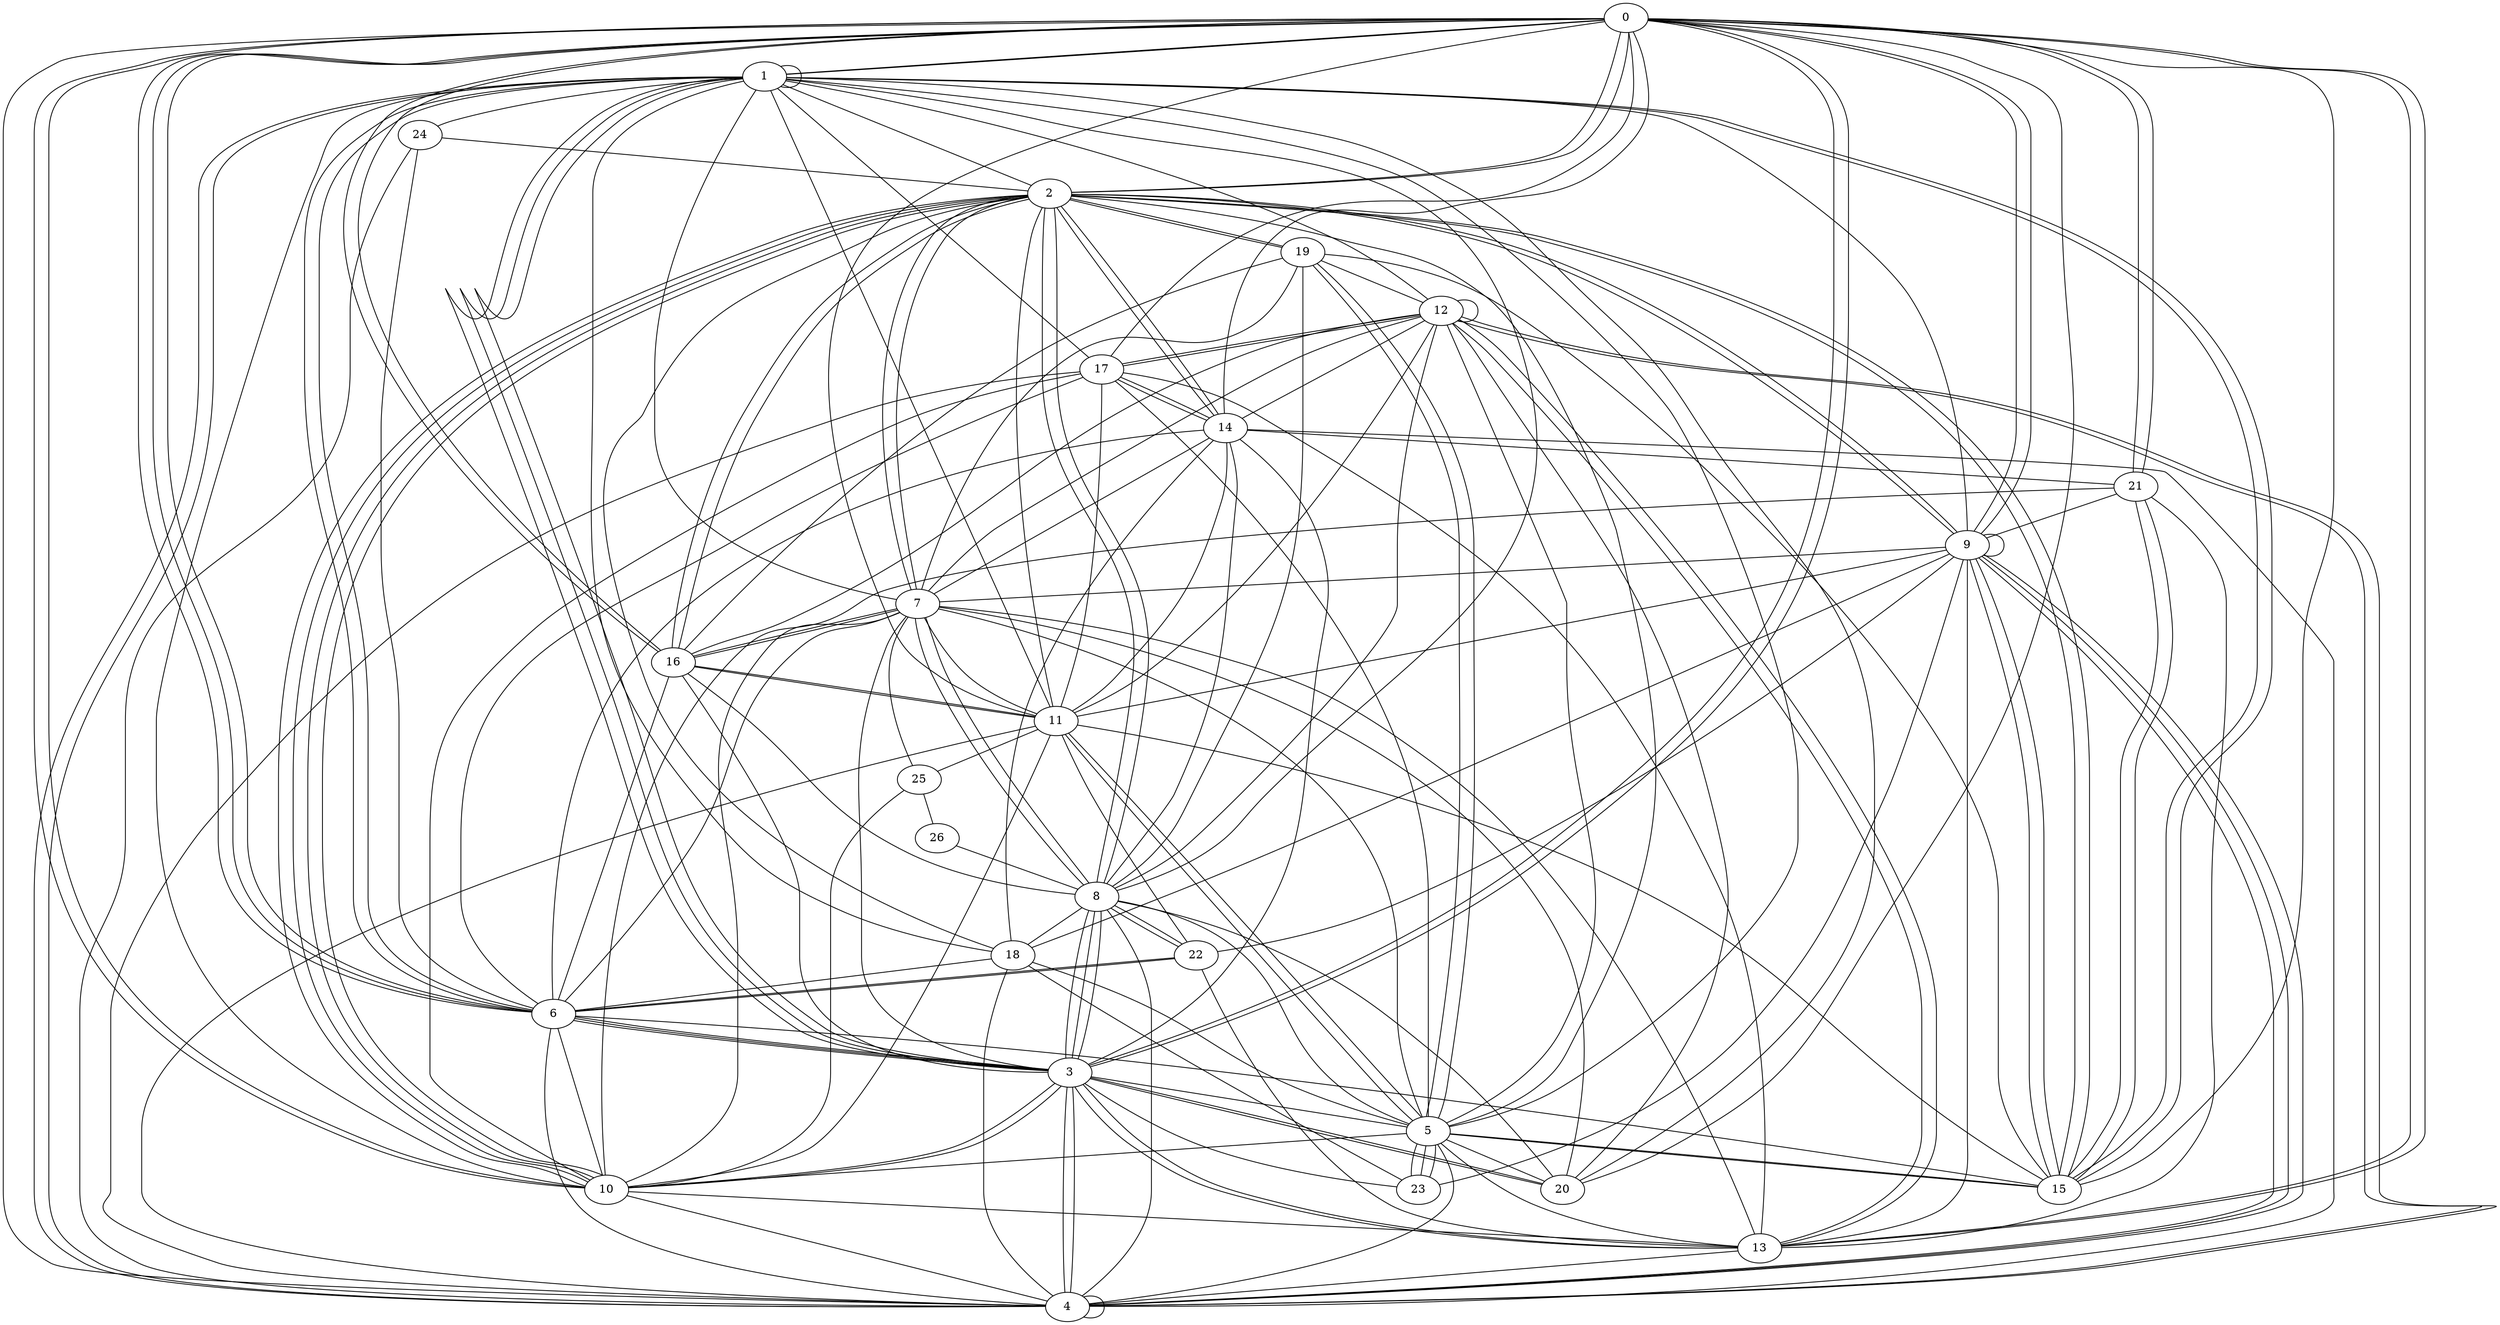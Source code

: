 graph G {
0;
1;
2;
3;
4;
5;
6;
7;
8;
9;
10;
11;
12;
13;
14;
15;
16;
17;
18;
19;
20;
21;
22;
23;
24;
25;
26;
0--1 ;
1--6 ;
0--4 ;
11--14 ;
1--24 ;
19--2 ;
16--8 ;
10--6 ;
24--4 ;
2--16 ;
8--22 ;
2--0 ;
0--9 ;
1--3 ;
2--14 ;
12--14 ;
21--10 ;
3--4 ;
2--9 ;
1--11 ;
10--3 ;
5--15 ;
2--8 ;
10--4 ;
6--15 ;
18--2 ;
23--5 ;
3--5 ;
18--4 ;
8--4 ;
11--25 ;
5--12 ;
5--7 ;
20--1 ;
1--1 ;
17--14 ;
0--15 ;
13--22 ;
5--4 ;
5--1 ;
22--6 ;
8--7 ;
0--2 ;
12--4 ;
9--4 ;
0--21 ;
0--14 ;
13--17 ;
21--15 ;
9--18 ;
7--11 ;
20--3 ;
12--8 ;
9--15 ;
5--19 ;
8--20 ;
3--8 ;
0--16 ;
6--0 ;
11--0 ;
1--3 ;
21--15 ;
11--5 ;
19--8 ;
24--2 ;
4--17 ;
10--17 ;
5--8 ;
1--10 ;
3--6 ;
5--23 ;
20--12 ;
20--7 ;
11--10 ;
6--3 ;
13--12 ;
5--17 ;
9--7 ;
16--7 ;
5--10 ;
17--6 ;
6--14 ;
9--15 ;
17--11 ;
5--20 ;
25--26 ;
11--15 ;
7--12 ;
15--19 ;
1--4 ;
18--5 ;
2--7 ;
10--0 ;
16--12 ;
12--12 ;
10--13 ;
8--2 ;
10--25 ;
4--1 ;
4--14 ;
20--3 ;
2--9 ;
4--9 ;
21--9 ;
1--2 ;
4--9 ;
5--13 ;
8--1 ;
12--1 ;
6--3 ;
18--23 ;
3--13 ;
1--6 ;
11--12 ;
13--4 ;
26--8 ;
15--2 ;
25--7 ;
16--0 ;
0--13 ;
0--1 ;
7--2 ;
10--0 ;
15--2 ;
5--15 ;
21--0 ;
5--11 ;
6--22 ;
16--2 ;
6--0 ;
2--5 ;
18--14 ;
11--2 ;
3--0 ;
6--4 ;
6--0 ;
11--22 ;
12--17 ;
9--9 ;
9--22 ;
2--19 ;
18--1 ;
0--9 ;
16--3 ;
7--19 ;
1--15 ;
5--19 ;
0--20 ;
8--3 ;
6--7 ;
9--13 ;
10--2 ;
23--3 ;
0--13 ;
17--1 ;
14--8 ;
8--3 ;
18--6 ;
22--8 ;
5--23 ;
14--2 ;
14--21 ;
16--11 ;
2--10 ;
16--11 ;
1--3 ;
16--19 ;
13--21 ;
4--4 ;
6--16 ;
10--7 ;
24--6 ;
8--18 ;
17--12 ;
9--23 ;
2--10 ;
10--3 ;
3--4 ;
19--12 ;
11--4 ;
1--15 ;
7--14 ;
9--11 ;
7--8 ;
2--10 ;
7--16 ;
1--9 ;
17--0 ;
13--12 ;
13--3 ;
12--4 ;
13--7 ;
17--14 ;
3--14 ;
1--7 ;
3--0 ;
3--7 ;
}
